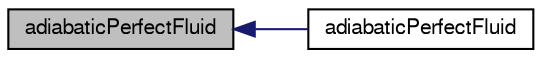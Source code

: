 digraph "adiabaticPerfectFluid"
{
  bgcolor="transparent";
  edge [fontname="FreeSans",fontsize="10",labelfontname="FreeSans",labelfontsize="10"];
  node [fontname="FreeSans",fontsize="10",shape=record];
  rankdir="LR";
  Node3 [label="adiabaticPerfectFluid",height=0.2,width=0.4,color="black", fillcolor="grey75", style="filled", fontcolor="black"];
  Node3 -> Node4 [dir="back",color="midnightblue",fontsize="10",style="solid",fontname="FreeSans"];
  Node4 [label="adiabaticPerfectFluid",height=0.2,width=0.4,color="black",URL="$a30242.html#a67de6bf48a7ed474900320ec5a633d03",tooltip="Construct from Istream. "];
}
